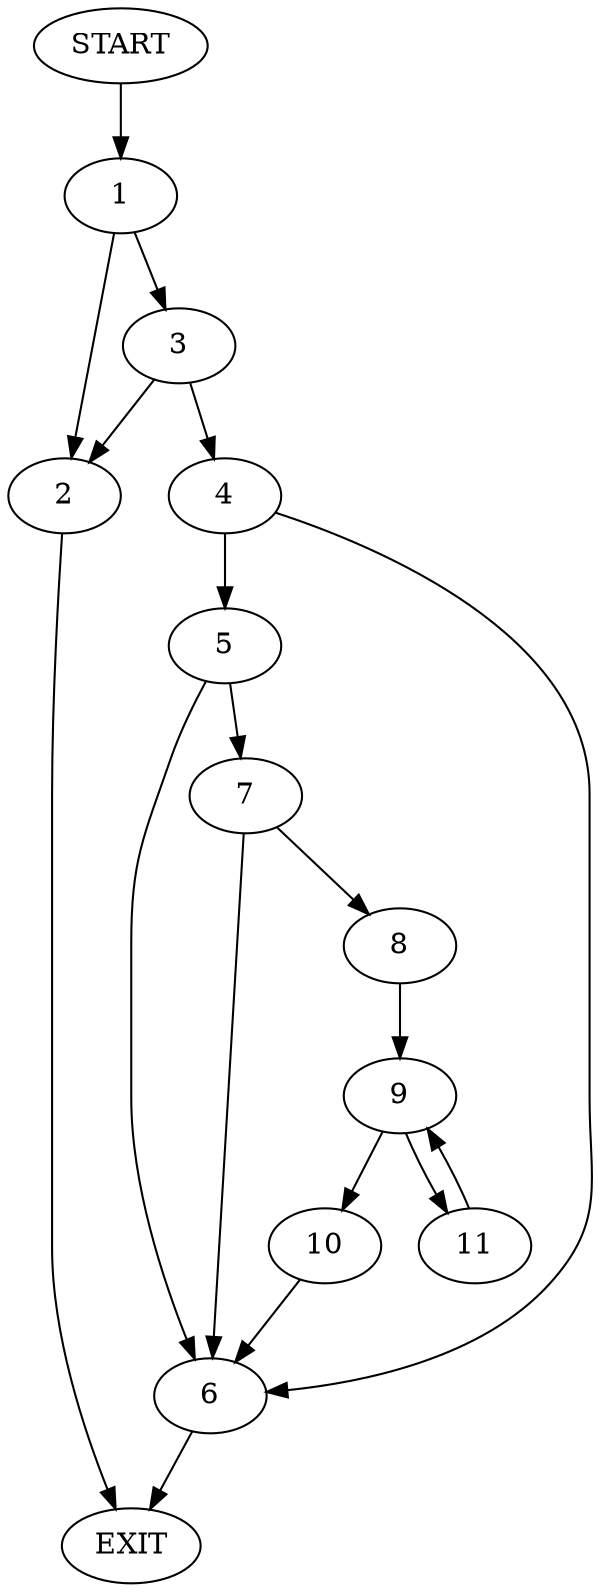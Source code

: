 digraph {
0 [label="START"]
12 [label="EXIT"]
0 -> 1
1 -> 2
1 -> 3
2 -> 12
3 -> 2
3 -> 4
4 -> 5
4 -> 6
6 -> 12
5 -> 7
5 -> 6
7 -> 8
7 -> 6
8 -> 9
9 -> 10
9 -> 11
11 -> 9
10 -> 6
}
